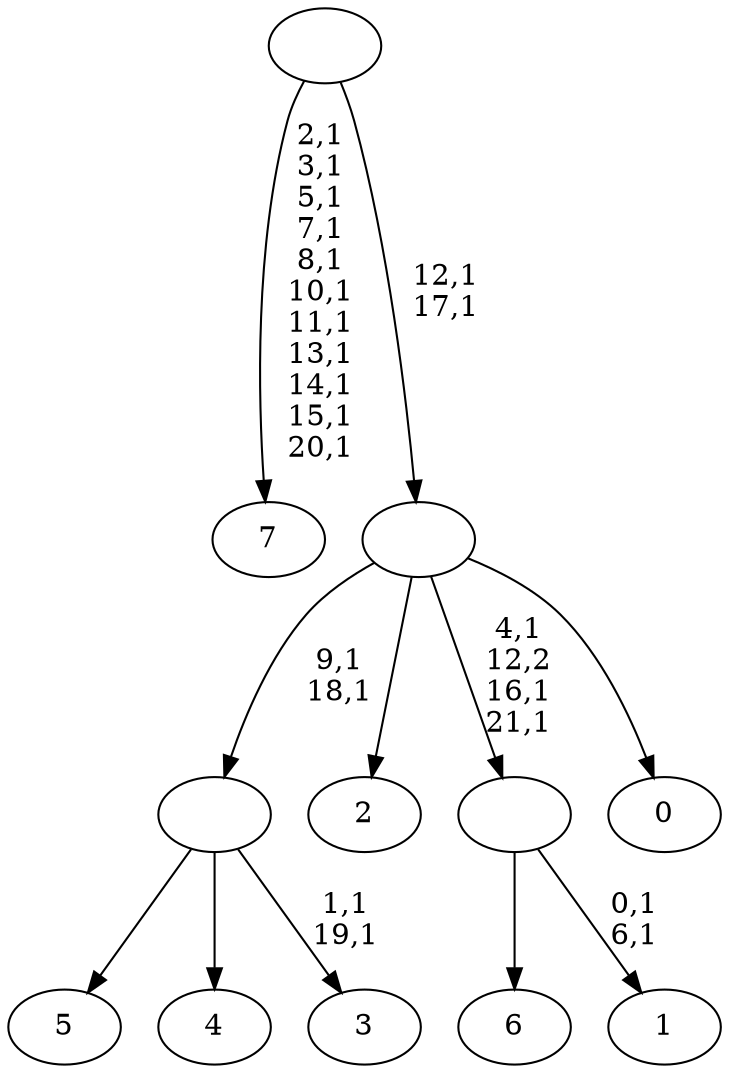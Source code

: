 digraph T {
	30 [label="7"]
	18 [label="6"]
	17 [label="5"]
	16 [label="4"]
	15 [label="3"]
	12 [label=""]
	10 [label="2"]
	9 [label="1"]
	6 [label=""]
	3 [label="0"]
	2 [label=""]
	0 [label=""]
	12 -> 15 [label="1,1\n19,1"]
	12 -> 17 [label=""]
	12 -> 16 [label=""]
	6 -> 9 [label="0,1\n6,1"]
	6 -> 18 [label=""]
	2 -> 6 [label="4,1\n12,2\n16,1\n21,1"]
	2 -> 12 [label="9,1\n18,1"]
	2 -> 10 [label=""]
	2 -> 3 [label=""]
	0 -> 2 [label="12,1\n17,1"]
	0 -> 30 [label="2,1\n3,1\n5,1\n7,1\n8,1\n10,1\n11,1\n13,1\n14,1\n15,1\n20,1"]
}
